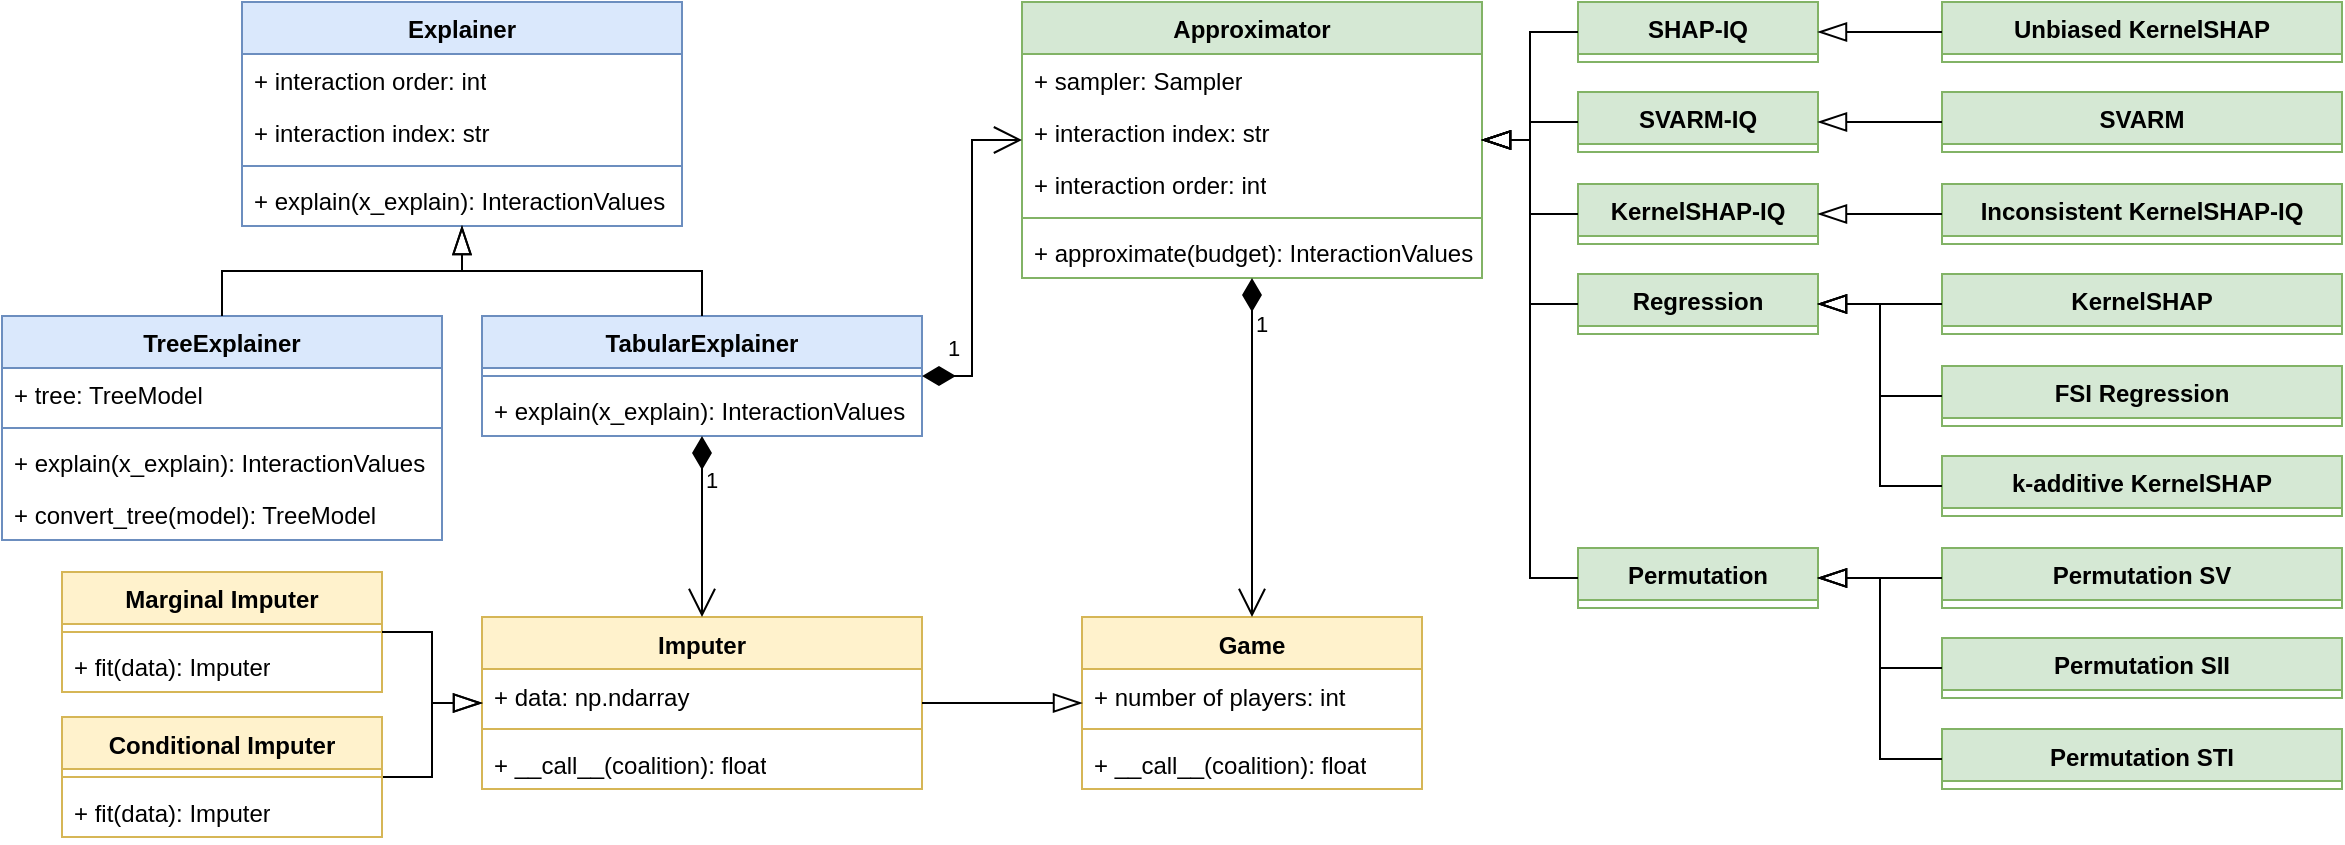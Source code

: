 <mxfile version="21.1.2" type="device">
  <diagram id="C5RBs43oDa-KdzZeNtuy" name="Page-1">
    <mxGraphModel dx="1717" dy="985" grid="1" gridSize="10" guides="1" tooltips="1" connect="1" arrows="1" fold="1" page="1" pageScale="1" pageWidth="827" pageHeight="1169" math="0" shadow="0">
      <root>
        <mxCell id="WIyWlLk6GJQsqaUBKTNV-0" />
        <mxCell id="WIyWlLk6GJQsqaUBKTNV-1" parent="WIyWlLk6GJQsqaUBKTNV-0" />
        <mxCell id="OzAOoLJQNEvyXBhDf94U-0" value="Explainer" style="swimlane;fontStyle=1;align=center;verticalAlign=top;childLayout=stackLayout;horizontal=1;startSize=26;horizontalStack=0;resizeParent=1;resizeParentMax=0;resizeLast=0;collapsible=1;marginBottom=0;whiteSpace=wrap;html=1;fillColor=#dae8fc;strokeColor=#6c8ebf;" parent="WIyWlLk6GJQsqaUBKTNV-1" vertex="1">
          <mxGeometry x="160" y="40" width="220" height="112" as="geometry">
            <mxRectangle x="160" y="40" width="90" height="30" as="alternateBounds" />
          </mxGeometry>
        </mxCell>
        <mxCell id="OzAOoLJQNEvyXBhDf94U-1" value="+ interaction order: int" style="text;strokeColor=none;fillColor=none;align=left;verticalAlign=top;spacingLeft=4;spacingRight=4;overflow=hidden;rotatable=0;points=[[0,0.5],[1,0.5]];portConstraint=eastwest;whiteSpace=wrap;html=1;" parent="OzAOoLJQNEvyXBhDf94U-0" vertex="1">
          <mxGeometry y="26" width="220" height="26" as="geometry" />
        </mxCell>
        <mxCell id="OzAOoLJQNEvyXBhDf94U-11" value="+ interaction index: str" style="text;strokeColor=none;fillColor=none;align=left;verticalAlign=top;spacingLeft=4;spacingRight=4;overflow=hidden;rotatable=0;points=[[0,0.5],[1,0.5]];portConstraint=eastwest;whiteSpace=wrap;html=1;" parent="OzAOoLJQNEvyXBhDf94U-0" vertex="1">
          <mxGeometry y="52" width="220" height="26" as="geometry" />
        </mxCell>
        <mxCell id="OzAOoLJQNEvyXBhDf94U-2" value="" style="line;strokeWidth=1;fillColor=none;align=left;verticalAlign=middle;spacingTop=-1;spacingLeft=3;spacingRight=3;rotatable=0;labelPosition=right;points=[];portConstraint=eastwest;strokeColor=inherit;" parent="OzAOoLJQNEvyXBhDf94U-0" vertex="1">
          <mxGeometry y="78" width="220" height="8" as="geometry" />
        </mxCell>
        <mxCell id="OzAOoLJQNEvyXBhDf94U-49" value="+ explain(x_explain): InteractionValues" style="text;strokeColor=none;fillColor=none;align=left;verticalAlign=top;spacingLeft=4;spacingRight=4;overflow=hidden;rotatable=0;points=[[0,0.5],[1,0.5]];portConstraint=eastwest;whiteSpace=wrap;html=1;" parent="OzAOoLJQNEvyXBhDf94U-0" vertex="1">
          <mxGeometry y="86" width="220" height="26" as="geometry" />
        </mxCell>
        <mxCell id="OzAOoLJQNEvyXBhDf94U-24" value="Imputer" style="swimlane;fontStyle=1;align=center;verticalAlign=top;childLayout=stackLayout;horizontal=1;startSize=26;horizontalStack=0;resizeParent=1;resizeParentMax=0;resizeLast=0;collapsible=1;marginBottom=0;whiteSpace=wrap;html=1;fillColor=#fff2cc;strokeColor=#d6b656;" parent="WIyWlLk6GJQsqaUBKTNV-1" vertex="1">
          <mxGeometry x="280" y="347.5" width="220" height="86" as="geometry">
            <mxRectangle x="280" y="347.5" width="80" height="30" as="alternateBounds" />
          </mxGeometry>
        </mxCell>
        <mxCell id="OzAOoLJQNEvyXBhDf94U-25" value="+ data: np.ndarray" style="text;strokeColor=none;fillColor=none;align=left;verticalAlign=top;spacingLeft=4;spacingRight=4;overflow=hidden;rotatable=0;points=[[0,0.5],[1,0.5]];portConstraint=eastwest;whiteSpace=wrap;html=1;" parent="OzAOoLJQNEvyXBhDf94U-24" vertex="1">
          <mxGeometry y="26" width="220" height="26" as="geometry" />
        </mxCell>
        <mxCell id="OzAOoLJQNEvyXBhDf94U-26" value="" style="line;strokeWidth=1;fillColor=none;align=left;verticalAlign=middle;spacingTop=-1;spacingLeft=3;spacingRight=3;rotatable=0;labelPosition=right;points=[];portConstraint=eastwest;strokeColor=inherit;" parent="OzAOoLJQNEvyXBhDf94U-24" vertex="1">
          <mxGeometry y="52" width="220" height="8" as="geometry" />
        </mxCell>
        <mxCell id="OzAOoLJQNEvyXBhDf94U-177" value="+ __call__(coalition): float" style="text;strokeColor=none;fillColor=none;align=left;verticalAlign=top;spacingLeft=4;spacingRight=4;overflow=hidden;rotatable=0;points=[[0,0.5],[1,0.5]];portConstraint=eastwest;whiteSpace=wrap;html=1;" parent="OzAOoLJQNEvyXBhDf94U-24" vertex="1">
          <mxGeometry y="60" width="220" height="26" as="geometry" />
        </mxCell>
        <mxCell id="OzAOoLJQNEvyXBhDf94U-39" value="Approximator" style="swimlane;fontStyle=1;align=center;verticalAlign=top;childLayout=stackLayout;horizontal=1;startSize=26;horizontalStack=0;resizeParent=1;resizeParentMax=0;resizeLast=0;collapsible=1;marginBottom=0;whiteSpace=wrap;html=1;fillColor=#d5e8d4;strokeColor=#82b366;" parent="WIyWlLk6GJQsqaUBKTNV-1" vertex="1">
          <mxGeometry x="550" y="40" width="230" height="138" as="geometry">
            <mxRectangle x="440" y="40" width="120" height="30" as="alternateBounds" />
          </mxGeometry>
        </mxCell>
        <mxCell id="OzAOoLJQNEvyXBhDf94U-40" value="+ sampler: Sampler" style="text;strokeColor=none;fillColor=none;align=left;verticalAlign=top;spacingLeft=4;spacingRight=4;overflow=hidden;rotatable=0;points=[[0,0.5],[1,0.5]];portConstraint=eastwest;whiteSpace=wrap;html=1;" parent="OzAOoLJQNEvyXBhDf94U-39" vertex="1">
          <mxGeometry y="26" width="230" height="26" as="geometry" />
        </mxCell>
        <mxCell id="OzAOoLJQNEvyXBhDf94U-56" value="+ interaction index: str" style="text;strokeColor=none;fillColor=none;align=left;verticalAlign=top;spacingLeft=4;spacingRight=4;overflow=hidden;rotatable=0;points=[[0,0.5],[1,0.5]];portConstraint=eastwest;whiteSpace=wrap;html=1;" parent="OzAOoLJQNEvyXBhDf94U-39" vertex="1">
          <mxGeometry y="52" width="230" height="26" as="geometry" />
        </mxCell>
        <mxCell id="OzAOoLJQNEvyXBhDf94U-57" value="+ interaction order: int" style="text;strokeColor=none;fillColor=none;align=left;verticalAlign=top;spacingLeft=4;spacingRight=4;overflow=hidden;rotatable=0;points=[[0,0.5],[1,0.5]];portConstraint=eastwest;whiteSpace=wrap;html=1;" parent="OzAOoLJQNEvyXBhDf94U-39" vertex="1">
          <mxGeometry y="78" width="230" height="26" as="geometry" />
        </mxCell>
        <mxCell id="OzAOoLJQNEvyXBhDf94U-41" value="" style="line;strokeWidth=1;fillColor=none;align=left;verticalAlign=middle;spacingTop=-1;spacingLeft=3;spacingRight=3;rotatable=0;labelPosition=right;points=[];portConstraint=eastwest;strokeColor=inherit;" parent="OzAOoLJQNEvyXBhDf94U-39" vertex="1">
          <mxGeometry y="104" width="230" height="8" as="geometry" />
        </mxCell>
        <mxCell id="OzAOoLJQNEvyXBhDf94U-101" value="+ approximate(budget): InteractionValues" style="text;strokeColor=none;fillColor=none;align=left;verticalAlign=top;spacingLeft=4;spacingRight=4;overflow=hidden;rotatable=0;points=[[0,0.5],[1,0.5]];portConstraint=eastwest;whiteSpace=wrap;html=1;" parent="OzAOoLJQNEvyXBhDf94U-39" vertex="1">
          <mxGeometry y="112" width="230" height="26" as="geometry" />
        </mxCell>
        <mxCell id="OzAOoLJQNEvyXBhDf94U-53" value="SHAP-IQ" style="swimlane;fontStyle=1;align=center;verticalAlign=top;childLayout=stackLayout;horizontal=1;startSize=26;horizontalStack=0;resizeParent=1;resizeParentMax=0;resizeLast=0;collapsible=1;marginBottom=0;whiteSpace=wrap;html=1;fillColor=#d5e8d4;strokeColor=#82b366;" parent="WIyWlLk6GJQsqaUBKTNV-1" vertex="1" collapsed="1">
          <mxGeometry x="828" y="40" width="120" height="30" as="geometry">
            <mxRectangle x="763" y="40" width="270" height="60" as="alternateBounds" />
          </mxGeometry>
        </mxCell>
        <mxCell id="OzAOoLJQNEvyXBhDf94U-55" value="" style="line;strokeWidth=1;fillColor=none;align=left;verticalAlign=middle;spacingTop=-1;spacingLeft=3;spacingRight=3;rotatable=0;labelPosition=right;points=[];portConstraint=eastwest;strokeColor=inherit;" parent="OzAOoLJQNEvyXBhDf94U-53" vertex="1">
          <mxGeometry y="26" width="270" height="8" as="geometry" />
        </mxCell>
        <mxCell id="OzAOoLJQNEvyXBhDf94U-72" value="+ approximate(budget, game): InteractionValues" style="text;strokeColor=none;fillColor=none;align=left;verticalAlign=top;spacingLeft=4;spacingRight=4;overflow=hidden;rotatable=0;points=[[0,0.5],[1,0.5]];portConstraint=eastwest;whiteSpace=wrap;html=1;" parent="OzAOoLJQNEvyXBhDf94U-53" vertex="1">
          <mxGeometry y="34" width="270" height="26" as="geometry" />
        </mxCell>
        <mxCell id="OzAOoLJQNEvyXBhDf94U-240" value="Unbiased KernelSHAP" style="swimlane;fontStyle=1;align=center;verticalAlign=top;childLayout=stackLayout;horizontal=1;startSize=26;horizontalStack=0;resizeParent=1;resizeParentMax=0;resizeLast=0;collapsible=1;marginBottom=0;whiteSpace=wrap;html=1;fillColor=#d5e8d4;strokeColor=#82b366;" parent="OzAOoLJQNEvyXBhDf94U-53" vertex="1" collapsed="1">
          <mxGeometry x="180" width="200" height="30" as="geometry">
            <mxRectangle x="860" y="524.5" width="160" height="60" as="alternateBounds" />
          </mxGeometry>
        </mxCell>
        <mxCell id="OzAOoLJQNEvyXBhDf94U-241" value="+ interaction index: &quot;SV&quot;" style="text;strokeColor=none;fillColor=none;align=left;verticalAlign=top;spacingLeft=4;spacingRight=4;overflow=hidden;rotatable=0;points=[[0,0.5],[1,0.5]];portConstraint=eastwest;whiteSpace=wrap;html=1;" parent="OzAOoLJQNEvyXBhDf94U-240" vertex="1">
          <mxGeometry y="26" width="160" height="26" as="geometry" />
        </mxCell>
        <mxCell id="OzAOoLJQNEvyXBhDf94U-242" value="" style="line;strokeWidth=1;fillColor=none;align=left;verticalAlign=middle;spacingTop=-1;spacingLeft=3;spacingRight=3;rotatable=0;labelPosition=right;points=[];portConstraint=eastwest;strokeColor=inherit;" parent="OzAOoLJQNEvyXBhDf94U-240" vertex="1">
          <mxGeometry y="52" width="160" height="8" as="geometry" />
        </mxCell>
        <mxCell id="OzAOoLJQNEvyXBhDf94U-59" value="KernelSHAP" style="swimlane;fontStyle=1;align=center;verticalAlign=top;childLayout=stackLayout;horizontal=1;startSize=26;horizontalStack=0;resizeParent=1;resizeParentMax=0;resizeLast=0;collapsible=1;marginBottom=0;whiteSpace=wrap;html=1;fillColor=#d5e8d4;strokeColor=#82b366;" parent="WIyWlLk6GJQsqaUBKTNV-1" vertex="1" collapsed="1">
          <mxGeometry x="1010" y="176" width="200" height="30" as="geometry">
            <mxRectangle x="1060" y="576" width="200" height="86" as="alternateBounds" />
          </mxGeometry>
        </mxCell>
        <mxCell id="OzAOoLJQNEvyXBhDf94U-80" value="+ interaction index: &quot;SV&quot;" style="text;strokeColor=none;fillColor=none;align=left;verticalAlign=top;spacingLeft=4;spacingRight=4;overflow=hidden;rotatable=0;points=[[0,0.5],[1,0.5]];portConstraint=eastwest;whiteSpace=wrap;html=1;" parent="OzAOoLJQNEvyXBhDf94U-59" vertex="1">
          <mxGeometry y="26" width="200" height="26" as="geometry" />
        </mxCell>
        <mxCell id="OzAOoLJQNEvyXBhDf94U-107" value="+ regression weights: np.ndarray" style="text;strokeColor=none;fillColor=none;align=left;verticalAlign=top;spacingLeft=4;spacingRight=4;overflow=hidden;rotatable=0;points=[[0,0.5],[1,0.5]];portConstraint=eastwest;whiteSpace=wrap;html=1;" parent="OzAOoLJQNEvyXBhDf94U-59" vertex="1">
          <mxGeometry y="52" width="200" height="26" as="geometry" />
        </mxCell>
        <mxCell id="OzAOoLJQNEvyXBhDf94U-61" value="" style="line;strokeWidth=1;fillColor=none;align=left;verticalAlign=middle;spacingTop=-1;spacingLeft=3;spacingRight=3;rotatable=0;labelPosition=right;points=[];portConstraint=eastwest;strokeColor=inherit;" parent="OzAOoLJQNEvyXBhDf94U-59" vertex="1">
          <mxGeometry y="78" width="200" height="8" as="geometry" />
        </mxCell>
        <mxCell id="OzAOoLJQNEvyXBhDf94U-64" value="Regression" style="swimlane;fontStyle=1;align=center;verticalAlign=top;childLayout=stackLayout;horizontal=1;startSize=26;horizontalStack=0;resizeParent=1;resizeParentMax=0;resizeLast=0;collapsible=1;marginBottom=0;whiteSpace=wrap;html=1;fillColor=#d5e8d4;strokeColor=#82b366;" parent="WIyWlLk6GJQsqaUBKTNV-1" vertex="1" collapsed="1">
          <mxGeometry x="828" y="176" width="120" height="30" as="geometry">
            <mxRectangle x="1051" y="340" width="270" height="60" as="alternateBounds" />
          </mxGeometry>
        </mxCell>
        <mxCell id="OzAOoLJQNEvyXBhDf94U-66" value="" style="line;strokeWidth=1;fillColor=none;align=left;verticalAlign=middle;spacingTop=-1;spacingLeft=3;spacingRight=3;rotatable=0;labelPosition=right;points=[];portConstraint=eastwest;strokeColor=inherit;" parent="OzAOoLJQNEvyXBhDf94U-64" vertex="1">
          <mxGeometry y="26" width="270" height="8" as="geometry" />
        </mxCell>
        <mxCell id="OzAOoLJQNEvyXBhDf94U-104" value="+ approximate(budget, game): InteractionValues" style="text;strokeColor=none;fillColor=none;align=left;verticalAlign=top;spacingLeft=4;spacingRight=4;overflow=hidden;rotatable=0;points=[[0,0.5],[1,0.5]];portConstraint=eastwest;whiteSpace=wrap;html=1;" parent="OzAOoLJQNEvyXBhDf94U-64" vertex="1">
          <mxGeometry y="34" width="270" height="26" as="geometry" />
        </mxCell>
        <mxCell id="OzAOoLJQNEvyXBhDf94U-68" value="Unbiased KernelSHAP" style="swimlane;fontStyle=1;align=center;verticalAlign=top;childLayout=stackLayout;horizontal=1;startSize=26;horizontalStack=0;resizeParent=1;resizeParentMax=0;resizeLast=0;collapsible=1;marginBottom=0;whiteSpace=wrap;html=1;fillColor=#d5e8d4;strokeColor=#82b366;" parent="WIyWlLk6GJQsqaUBKTNV-1" vertex="1" collapsed="1">
          <mxGeometry x="1010" y="40" width="200" height="30" as="geometry">
            <mxRectangle x="860" y="524.5" width="160" height="60" as="alternateBounds" />
          </mxGeometry>
        </mxCell>
        <mxCell id="OzAOoLJQNEvyXBhDf94U-108" value="+ interaction index: &quot;SV&quot;" style="text;strokeColor=none;fillColor=none;align=left;verticalAlign=top;spacingLeft=4;spacingRight=4;overflow=hidden;rotatable=0;points=[[0,0.5],[1,0.5]];portConstraint=eastwest;whiteSpace=wrap;html=1;" parent="OzAOoLJQNEvyXBhDf94U-68" vertex="1">
          <mxGeometry y="26" width="160" height="26" as="geometry" />
        </mxCell>
        <mxCell id="OzAOoLJQNEvyXBhDf94U-70" value="" style="line;strokeWidth=1;fillColor=none;align=left;verticalAlign=middle;spacingTop=-1;spacingLeft=3;spacingRight=3;rotatable=0;labelPosition=right;points=[];portConstraint=eastwest;strokeColor=inherit;" parent="OzAOoLJQNEvyXBhDf94U-68" vertex="1">
          <mxGeometry y="52" width="160" height="8" as="geometry" />
        </mxCell>
        <mxCell id="OzAOoLJQNEvyXBhDf94U-75" value="FSI Regression" style="swimlane;fontStyle=1;align=center;verticalAlign=top;childLayout=stackLayout;horizontal=1;startSize=26;horizontalStack=0;resizeParent=1;resizeParentMax=0;resizeLast=0;collapsible=1;marginBottom=0;whiteSpace=wrap;html=1;fillColor=#d5e8d4;strokeColor=#82b366;" parent="WIyWlLk6GJQsqaUBKTNV-1" vertex="1" collapsed="1">
          <mxGeometry x="1010" y="222" width="200" height="30" as="geometry">
            <mxRectangle x="1000" y="390" width="190" height="86" as="alternateBounds" />
          </mxGeometry>
        </mxCell>
        <mxCell id="OzAOoLJQNEvyXBhDf94U-79" value="+ interaction index: &quot;FSI&quot;" style="text;strokeColor=none;fillColor=none;align=left;verticalAlign=top;spacingLeft=4;spacingRight=4;overflow=hidden;rotatable=0;points=[[0,0.5],[1,0.5]];portConstraint=eastwest;whiteSpace=wrap;html=1;" parent="OzAOoLJQNEvyXBhDf94U-75" vertex="1">
          <mxGeometry y="26" width="190" height="26" as="geometry" />
        </mxCell>
        <mxCell id="OzAOoLJQNEvyXBhDf94U-106" value="+ regression weights: np.ndarray" style="text;strokeColor=none;fillColor=none;align=left;verticalAlign=top;spacingLeft=4;spacingRight=4;overflow=hidden;rotatable=0;points=[[0,0.5],[1,0.5]];portConstraint=eastwest;whiteSpace=wrap;html=1;" parent="OzAOoLJQNEvyXBhDf94U-75" vertex="1">
          <mxGeometry y="52" width="190" height="26" as="geometry" />
        </mxCell>
        <mxCell id="OzAOoLJQNEvyXBhDf94U-77" value="" style="line;strokeWidth=1;fillColor=none;align=left;verticalAlign=middle;spacingTop=-1;spacingLeft=3;spacingRight=3;rotatable=0;labelPosition=right;points=[];portConstraint=eastwest;strokeColor=inherit;" parent="OzAOoLJQNEvyXBhDf94U-75" vertex="1">
          <mxGeometry y="78" width="190" height="8" as="geometry" />
        </mxCell>
        <mxCell id="OzAOoLJQNEvyXBhDf94U-81" value="SVARM-IQ" style="swimlane;fontStyle=1;align=center;verticalAlign=top;childLayout=stackLayout;horizontal=1;startSize=26;horizontalStack=0;resizeParent=1;resizeParentMax=0;resizeLast=0;collapsible=1;marginBottom=0;whiteSpace=wrap;html=1;fillColor=#d5e8d4;strokeColor=#82b366;" parent="WIyWlLk6GJQsqaUBKTNV-1" vertex="1" collapsed="1">
          <mxGeometry x="828" y="85" width="120" height="30" as="geometry">
            <mxRectangle x="763" y="85" width="270" height="60" as="alternateBounds" />
          </mxGeometry>
        </mxCell>
        <mxCell id="OzAOoLJQNEvyXBhDf94U-83" value="" style="line;strokeWidth=1;fillColor=none;align=left;verticalAlign=middle;spacingTop=-1;spacingLeft=3;spacingRight=3;rotatable=0;labelPosition=right;points=[];portConstraint=eastwest;strokeColor=inherit;" parent="OzAOoLJQNEvyXBhDf94U-81" vertex="1">
          <mxGeometry y="26" width="270" height="8" as="geometry" />
        </mxCell>
        <mxCell id="OzAOoLJQNEvyXBhDf94U-98" value="+ approximate(budget, game): InteractionValues" style="text;strokeColor=none;fillColor=none;align=left;verticalAlign=top;spacingLeft=4;spacingRight=4;overflow=hidden;rotatable=0;points=[[0,0.5],[1,0.5]];portConstraint=eastwest;whiteSpace=wrap;html=1;" parent="OzAOoLJQNEvyXBhDf94U-81" vertex="1">
          <mxGeometry y="34" width="270" height="26" as="geometry" />
        </mxCell>
        <mxCell id="OzAOoLJQNEvyXBhDf94U-87" value="SVARM" style="swimlane;fontStyle=1;align=center;verticalAlign=top;childLayout=stackLayout;horizontal=1;startSize=26;horizontalStack=0;resizeParent=1;resizeParentMax=0;resizeLast=0;collapsible=1;marginBottom=0;whiteSpace=wrap;html=1;fillColor=#d5e8d4;strokeColor=#82b366;" parent="WIyWlLk6GJQsqaUBKTNV-1" vertex="1" collapsed="1">
          <mxGeometry x="1010" y="85" width="200" height="30" as="geometry">
            <mxRectangle x="1610" y="576" width="150" height="60" as="alternateBounds" />
          </mxGeometry>
        </mxCell>
        <mxCell id="OzAOoLJQNEvyXBhDf94U-89" value="+ interaction index: &quot;SV&quot;" style="text;strokeColor=none;fillColor=none;align=left;verticalAlign=top;spacingLeft=4;spacingRight=4;overflow=hidden;rotatable=0;points=[[0,0.5],[1,0.5]];portConstraint=eastwest;whiteSpace=wrap;html=1;" parent="OzAOoLJQNEvyXBhDf94U-87" vertex="1">
          <mxGeometry y="26" width="150" height="26" as="geometry" />
        </mxCell>
        <mxCell id="OzAOoLJQNEvyXBhDf94U-90" value="" style="line;strokeWidth=1;fillColor=none;align=left;verticalAlign=middle;spacingTop=-1;spacingLeft=3;spacingRight=3;rotatable=0;labelPosition=right;points=[];portConstraint=eastwest;strokeColor=inherit;" parent="OzAOoLJQNEvyXBhDf94U-87" vertex="1">
          <mxGeometry y="52" width="150" height="8" as="geometry" />
        </mxCell>
        <mxCell id="OzAOoLJQNEvyXBhDf94U-93" value="k-additive KernelSHAP" style="swimlane;fontStyle=1;align=center;verticalAlign=top;childLayout=stackLayout;horizontal=1;startSize=26;horizontalStack=0;resizeParent=1;resizeParentMax=0;resizeLast=0;collapsible=1;marginBottom=0;whiteSpace=wrap;html=1;fillColor=#d5e8d4;strokeColor=#82b366;" parent="WIyWlLk6GJQsqaUBKTNV-1" vertex="1" collapsed="1">
          <mxGeometry x="1010" y="267" width="200" height="30" as="geometry">
            <mxRectangle x="1180" y="560" width="200" height="86" as="alternateBounds" />
          </mxGeometry>
        </mxCell>
        <mxCell id="OzAOoLJQNEvyXBhDf94U-95" value="+ interaction index: &quot;SV&quot;" style="text;strokeColor=none;fillColor=none;align=left;verticalAlign=top;spacingLeft=4;spacingRight=4;overflow=hidden;rotatable=0;points=[[0,0.5],[1,0.5]];portConstraint=eastwest;whiteSpace=wrap;html=1;" parent="OzAOoLJQNEvyXBhDf94U-93" vertex="1">
          <mxGeometry y="26" width="200" height="26" as="geometry" />
        </mxCell>
        <mxCell id="OzAOoLJQNEvyXBhDf94U-105" value="+ regression weights: np.ndarray" style="text;strokeColor=none;fillColor=none;align=left;verticalAlign=top;spacingLeft=4;spacingRight=4;overflow=hidden;rotatable=0;points=[[0,0.5],[1,0.5]];portConstraint=eastwest;whiteSpace=wrap;html=1;" parent="OzAOoLJQNEvyXBhDf94U-93" vertex="1">
          <mxGeometry y="52" width="200" height="26" as="geometry" />
        </mxCell>
        <mxCell id="OzAOoLJQNEvyXBhDf94U-96" value="" style="line;strokeWidth=1;fillColor=none;align=left;verticalAlign=middle;spacingTop=-1;spacingLeft=3;spacingRight=3;rotatable=0;labelPosition=right;points=[];portConstraint=eastwest;strokeColor=inherit;" parent="OzAOoLJQNEvyXBhDf94U-93" vertex="1">
          <mxGeometry y="78" width="200" height="8" as="geometry" />
        </mxCell>
        <mxCell id="OzAOoLJQNEvyXBhDf94U-109" value="KernelSHAP-IQ" style="swimlane;fontStyle=1;align=center;verticalAlign=top;childLayout=stackLayout;horizontal=1;startSize=26;horizontalStack=0;resizeParent=1;resizeParentMax=0;resizeLast=0;collapsible=1;marginBottom=0;whiteSpace=wrap;html=1;fillColor=#d5e8d4;strokeColor=#82b366;" parent="WIyWlLk6GJQsqaUBKTNV-1" vertex="1" collapsed="1">
          <mxGeometry x="828" y="131" width="120" height="30" as="geometry">
            <mxRectangle x="1640" y="340" width="270" height="60" as="alternateBounds" />
          </mxGeometry>
        </mxCell>
        <mxCell id="OzAOoLJQNEvyXBhDf94U-110" value="" style="line;strokeWidth=1;fillColor=none;align=left;verticalAlign=middle;spacingTop=-1;spacingLeft=3;spacingRight=3;rotatable=0;labelPosition=right;points=[];portConstraint=eastwest;strokeColor=inherit;" parent="OzAOoLJQNEvyXBhDf94U-109" vertex="1">
          <mxGeometry y="26" width="270" height="8" as="geometry" />
        </mxCell>
        <mxCell id="OzAOoLJQNEvyXBhDf94U-117" value="+ approximate(budget, game): InteractionValues" style="text;strokeColor=none;fillColor=none;align=left;verticalAlign=top;spacingLeft=4;spacingRight=4;overflow=hidden;rotatable=0;points=[[0,0.5],[1,0.5]];portConstraint=eastwest;whiteSpace=wrap;html=1;" parent="OzAOoLJQNEvyXBhDf94U-109" vertex="1">
          <mxGeometry y="34" width="270" height="26" as="geometry" />
        </mxCell>
        <mxCell id="OzAOoLJQNEvyXBhDf94U-112" value="Inconsistent KernelSHAP-IQ" style="swimlane;fontStyle=1;align=center;verticalAlign=top;childLayout=stackLayout;horizontal=1;startSize=26;horizontalStack=0;resizeParent=1;resizeParentMax=0;resizeLast=0;collapsible=1;marginBottom=0;whiteSpace=wrap;html=1;fillColor=#d5e8d4;strokeColor=#82b366;" parent="WIyWlLk6GJQsqaUBKTNV-1" vertex="1" collapsed="1">
          <mxGeometry x="1010" y="131" width="200" height="30" as="geometry">
            <mxRectangle x="1850" y="560" width="200" height="60" as="alternateBounds" />
          </mxGeometry>
        </mxCell>
        <mxCell id="OzAOoLJQNEvyXBhDf94U-115" value="+ weights: np.ndarray" style="text;strokeColor=none;fillColor=none;align=left;verticalAlign=top;spacingLeft=4;spacingRight=4;overflow=hidden;rotatable=0;points=[[0,0.5],[1,0.5]];portConstraint=eastwest;whiteSpace=wrap;html=1;" parent="OzAOoLJQNEvyXBhDf94U-112" vertex="1">
          <mxGeometry y="26" width="200" height="26" as="geometry" />
        </mxCell>
        <mxCell id="OzAOoLJQNEvyXBhDf94U-113" value="" style="line;strokeWidth=1;fillColor=none;align=left;verticalAlign=middle;spacingTop=-1;spacingLeft=3;spacingRight=3;rotatable=0;labelPosition=right;points=[];portConstraint=eastwest;strokeColor=inherit;" parent="OzAOoLJQNEvyXBhDf94U-112" vertex="1">
          <mxGeometry y="52" width="200" height="8" as="geometry" />
        </mxCell>
        <mxCell id="OzAOoLJQNEvyXBhDf94U-119" value="Permutation" style="swimlane;fontStyle=1;align=center;verticalAlign=top;childLayout=stackLayout;horizontal=1;startSize=26;horizontalStack=0;resizeParent=1;resizeParentMax=0;resizeLast=0;collapsible=1;marginBottom=0;whiteSpace=wrap;html=1;fillColor=#d5e8d4;strokeColor=#82b366;" parent="WIyWlLk6GJQsqaUBKTNV-1" vertex="1" collapsed="1">
          <mxGeometry x="828" y="313" width="120" height="30" as="geometry">
            <mxRectangle x="1660" y="600" width="170" height="34" as="alternateBounds" />
          </mxGeometry>
        </mxCell>
        <mxCell id="OzAOoLJQNEvyXBhDf94U-120" value="" style="line;strokeWidth=1;fillColor=none;align=left;verticalAlign=middle;spacingTop=-1;spacingLeft=3;spacingRight=3;rotatable=0;labelPosition=right;points=[];portConstraint=eastwest;strokeColor=inherit;" parent="OzAOoLJQNEvyXBhDf94U-119" vertex="1">
          <mxGeometry y="26" width="170" height="8" as="geometry" />
        </mxCell>
        <mxCell id="OzAOoLJQNEvyXBhDf94U-139" value="Regression" style="swimlane;fontStyle=1;align=center;verticalAlign=top;childLayout=stackLayout;horizontal=1;startSize=26;horizontalStack=0;resizeParent=1;resizeParentMax=0;resizeLast=0;collapsible=1;marginBottom=0;whiteSpace=wrap;html=1;" parent="OzAOoLJQNEvyXBhDf94U-119" vertex="1" collapsed="1">
          <mxGeometry x="-27" y="-146" width="113" height="30" as="geometry">
            <mxRectangle x="1051" y="340" width="270" height="60" as="alternateBounds" />
          </mxGeometry>
        </mxCell>
        <mxCell id="OzAOoLJQNEvyXBhDf94U-140" value="" style="line;strokeWidth=1;fillColor=none;align=left;verticalAlign=middle;spacingTop=-1;spacingLeft=3;spacingRight=3;rotatable=0;labelPosition=right;points=[];portConstraint=eastwest;strokeColor=inherit;" parent="OzAOoLJQNEvyXBhDf94U-139" vertex="1">
          <mxGeometry y="26" width="270" height="8" as="geometry" />
        </mxCell>
        <mxCell id="OzAOoLJQNEvyXBhDf94U-141" value="+ approximate(budget, game): InteractionValues" style="text;strokeColor=none;fillColor=none;align=left;verticalAlign=top;spacingLeft=4;spacingRight=4;overflow=hidden;rotatable=0;points=[[0,0.5],[1,0.5]];portConstraint=eastwest;whiteSpace=wrap;html=1;" parent="OzAOoLJQNEvyXBhDf94U-139" vertex="1">
          <mxGeometry y="34" width="270" height="26" as="geometry" />
        </mxCell>
        <mxCell id="OzAOoLJQNEvyXBhDf94U-142" value="SHAP-IQ" style="swimlane;fontStyle=1;align=center;verticalAlign=top;childLayout=stackLayout;horizontal=1;startSize=26;horizontalStack=0;resizeParent=1;resizeParentMax=0;resizeLast=0;collapsible=1;marginBottom=0;whiteSpace=wrap;html=1;" parent="OzAOoLJQNEvyXBhDf94U-119" vertex="1" collapsed="1">
          <mxGeometry x="-27" y="-341" width="113" height="30" as="geometry">
            <mxRectangle x="770" y="340" width="270" height="60" as="alternateBounds" />
          </mxGeometry>
        </mxCell>
        <mxCell id="OzAOoLJQNEvyXBhDf94U-143" value="" style="line;strokeWidth=1;fillColor=none;align=left;verticalAlign=middle;spacingTop=-1;spacingLeft=3;spacingRight=3;rotatable=0;labelPosition=right;points=[];portConstraint=eastwest;strokeColor=inherit;" parent="OzAOoLJQNEvyXBhDf94U-142" vertex="1">
          <mxGeometry y="26" width="270" height="8" as="geometry" />
        </mxCell>
        <mxCell id="OzAOoLJQNEvyXBhDf94U-144" value="+ approximate(budget, game): InteractionValues" style="text;strokeColor=none;fillColor=none;align=left;verticalAlign=top;spacingLeft=4;spacingRight=4;overflow=hidden;rotatable=0;points=[[0,0.5],[1,0.5]];portConstraint=eastwest;whiteSpace=wrap;html=1;" parent="OzAOoLJQNEvyXBhDf94U-142" vertex="1">
          <mxGeometry y="34" width="270" height="26" as="geometry" />
        </mxCell>
        <mxCell id="OzAOoLJQNEvyXBhDf94U-145" value="SVARM-IQ" style="swimlane;fontStyle=1;align=center;verticalAlign=top;childLayout=stackLayout;horizontal=1;startSize=26;horizontalStack=0;resizeParent=1;resizeParentMax=0;resizeLast=0;collapsible=1;marginBottom=0;whiteSpace=wrap;html=1;" parent="OzAOoLJQNEvyXBhDf94U-119" vertex="1" collapsed="1">
          <mxGeometry x="-27" y="-281" width="113" height="30" as="geometry">
            <mxRectangle x="1350" y="340" width="270" height="60" as="alternateBounds" />
          </mxGeometry>
        </mxCell>
        <mxCell id="OzAOoLJQNEvyXBhDf94U-146" value="" style="line;strokeWidth=1;fillColor=none;align=left;verticalAlign=middle;spacingTop=-1;spacingLeft=3;spacingRight=3;rotatable=0;labelPosition=right;points=[];portConstraint=eastwest;strokeColor=inherit;" parent="OzAOoLJQNEvyXBhDf94U-145" vertex="1">
          <mxGeometry y="26" width="270" height="8" as="geometry" />
        </mxCell>
        <mxCell id="OzAOoLJQNEvyXBhDf94U-147" value="+ approximate(budget, game): InteractionValues" style="text;strokeColor=none;fillColor=none;align=left;verticalAlign=top;spacingLeft=4;spacingRight=4;overflow=hidden;rotatable=0;points=[[0,0.5],[1,0.5]];portConstraint=eastwest;whiteSpace=wrap;html=1;" parent="OzAOoLJQNEvyXBhDf94U-145" vertex="1">
          <mxGeometry y="34" width="270" height="26" as="geometry" />
        </mxCell>
        <mxCell id="OzAOoLJQNEvyXBhDf94U-148" value="KernelSHAP-IQ" style="swimlane;fontStyle=1;align=center;verticalAlign=top;childLayout=stackLayout;horizontal=1;startSize=26;horizontalStack=0;resizeParent=1;resizeParentMax=0;resizeLast=0;collapsible=1;marginBottom=0;whiteSpace=wrap;html=1;" parent="OzAOoLJQNEvyXBhDf94U-119" vertex="1" collapsed="1">
          <mxGeometry x="-27" y="-231" width="113" height="30" as="geometry">
            <mxRectangle x="1640" y="340" width="270" height="60" as="alternateBounds" />
          </mxGeometry>
        </mxCell>
        <mxCell id="OzAOoLJQNEvyXBhDf94U-149" value="" style="line;strokeWidth=1;fillColor=none;align=left;verticalAlign=middle;spacingTop=-1;spacingLeft=3;spacingRight=3;rotatable=0;labelPosition=right;points=[];portConstraint=eastwest;strokeColor=inherit;" parent="OzAOoLJQNEvyXBhDf94U-148" vertex="1">
          <mxGeometry y="26" width="270" height="8" as="geometry" />
        </mxCell>
        <mxCell id="OzAOoLJQNEvyXBhDf94U-150" value="+ approximate(budget, game): InteractionValues" style="text;strokeColor=none;fillColor=none;align=left;verticalAlign=top;spacingLeft=4;spacingRight=4;overflow=hidden;rotatable=0;points=[[0,0.5],[1,0.5]];portConstraint=eastwest;whiteSpace=wrap;html=1;" parent="OzAOoLJQNEvyXBhDf94U-148" vertex="1">
          <mxGeometry y="34" width="270" height="26" as="geometry" />
        </mxCell>
        <mxCell id="OzAOoLJQNEvyXBhDf94U-122" value="Permutation SII" style="swimlane;fontStyle=1;align=center;verticalAlign=top;childLayout=stackLayout;horizontal=1;startSize=26;horizontalStack=0;resizeParent=1;resizeParentMax=0;resizeLast=0;collapsible=1;marginBottom=0;whiteSpace=wrap;html=1;fillColor=#d5e8d4;strokeColor=#82b366;" parent="WIyWlLk6GJQsqaUBKTNV-1" vertex="1" collapsed="1">
          <mxGeometry x="1010" y="358" width="200" height="30" as="geometry">
            <mxRectangle x="1450" y="646" width="270" height="86" as="alternateBounds" />
          </mxGeometry>
        </mxCell>
        <mxCell id="OzAOoLJQNEvyXBhDf94U-131" value="+ interaction index: &quot;STI&quot;" style="text;strokeColor=none;fillColor=none;align=left;verticalAlign=top;spacingLeft=4;spacingRight=4;overflow=hidden;rotatable=0;points=[[0,0.5],[1,0.5]];portConstraint=eastwest;whiteSpace=wrap;html=1;" parent="OzAOoLJQNEvyXBhDf94U-122" vertex="1">
          <mxGeometry y="26" width="270" height="26" as="geometry" />
        </mxCell>
        <mxCell id="OzAOoLJQNEvyXBhDf94U-124" value="" style="line;strokeWidth=1;fillColor=none;align=left;verticalAlign=middle;spacingTop=-1;spacingLeft=3;spacingRight=3;rotatable=0;labelPosition=right;points=[];portConstraint=eastwest;strokeColor=inherit;" parent="OzAOoLJQNEvyXBhDf94U-122" vertex="1">
          <mxGeometry y="52" width="270" height="8" as="geometry" />
        </mxCell>
        <mxCell id="OzAOoLJQNEvyXBhDf94U-132" value="+ approximate(budget, game): InteractionValues" style="text;strokeColor=none;fillColor=none;align=left;verticalAlign=top;spacingLeft=4;spacingRight=4;overflow=hidden;rotatable=0;points=[[0,0.5],[1,0.5]];portConstraint=eastwest;whiteSpace=wrap;html=1;" parent="OzAOoLJQNEvyXBhDf94U-122" vertex="1">
          <mxGeometry y="60" width="270" height="26" as="geometry" />
        </mxCell>
        <mxCell id="OzAOoLJQNEvyXBhDf94U-126" value="Permutation STI" style="swimlane;fontStyle=1;align=center;verticalAlign=top;childLayout=stackLayout;horizontal=1;startSize=26;horizontalStack=0;resizeParent=1;resizeParentMax=0;resizeLast=0;collapsible=1;marginBottom=0;whiteSpace=wrap;html=1;fillColor=#d5e8d4;strokeColor=#82b366;" parent="WIyWlLk6GJQsqaUBKTNV-1" vertex="1" collapsed="1">
          <mxGeometry x="1010" y="403.5" width="200" height="30" as="geometry">
            <mxRectangle x="1460" y="770" width="290" height="86" as="alternateBounds" />
          </mxGeometry>
        </mxCell>
        <mxCell id="OzAOoLJQNEvyXBhDf94U-130" value="+ interaction index: &quot;STI&quot;" style="text;strokeColor=none;fillColor=none;align=left;verticalAlign=top;spacingLeft=4;spacingRight=4;overflow=hidden;rotatable=0;points=[[0,0.5],[1,0.5]];portConstraint=eastwest;whiteSpace=wrap;html=1;" parent="OzAOoLJQNEvyXBhDf94U-126" vertex="1">
          <mxGeometry y="26" width="290" height="26" as="geometry" />
        </mxCell>
        <mxCell id="OzAOoLJQNEvyXBhDf94U-128" value="" style="line;strokeWidth=1;fillColor=none;align=left;verticalAlign=middle;spacingTop=-1;spacingLeft=3;spacingRight=3;rotatable=0;labelPosition=right;points=[];portConstraint=eastwest;strokeColor=inherit;" parent="OzAOoLJQNEvyXBhDf94U-126" vertex="1">
          <mxGeometry y="52" width="290" height="8" as="geometry" />
        </mxCell>
        <mxCell id="OzAOoLJQNEvyXBhDf94U-129" value="+ approximate(budget, game): InteractionValues" style="text;strokeColor=none;fillColor=none;align=left;verticalAlign=top;spacingLeft=4;spacingRight=4;overflow=hidden;rotatable=0;points=[[0,0.5],[1,0.5]];portConstraint=eastwest;whiteSpace=wrap;html=1;" parent="OzAOoLJQNEvyXBhDf94U-126" vertex="1">
          <mxGeometry y="60" width="290" height="26" as="geometry" />
        </mxCell>
        <mxCell id="OzAOoLJQNEvyXBhDf94U-133" value="Permutation SV" style="swimlane;fontStyle=1;align=center;verticalAlign=top;childLayout=stackLayout;horizontal=1;startSize=26;horizontalStack=0;resizeParent=1;resizeParentMax=0;resizeLast=0;collapsible=1;marginBottom=0;whiteSpace=wrap;html=1;fillColor=#d5e8d4;strokeColor=#82b366;" parent="WIyWlLk6GJQsqaUBKTNV-1" vertex="1" collapsed="1">
          <mxGeometry x="1010" y="313" width="200" height="30" as="geometry">
            <mxRectangle x="1720" y="760" width="290" height="86" as="alternateBounds" />
          </mxGeometry>
        </mxCell>
        <mxCell id="OzAOoLJQNEvyXBhDf94U-134" value="+ interaction index: &quot;SV&quot;" style="text;strokeColor=none;fillColor=none;align=left;verticalAlign=top;spacingLeft=4;spacingRight=4;overflow=hidden;rotatable=0;points=[[0,0.5],[1,0.5]];portConstraint=eastwest;whiteSpace=wrap;html=1;" parent="OzAOoLJQNEvyXBhDf94U-133" vertex="1">
          <mxGeometry y="26" width="290" height="26" as="geometry" />
        </mxCell>
        <mxCell id="OzAOoLJQNEvyXBhDf94U-135" value="" style="line;strokeWidth=1;fillColor=none;align=left;verticalAlign=middle;spacingTop=-1;spacingLeft=3;spacingRight=3;rotatable=0;labelPosition=right;points=[];portConstraint=eastwest;strokeColor=inherit;" parent="OzAOoLJQNEvyXBhDf94U-133" vertex="1">
          <mxGeometry y="52" width="290" height="8" as="geometry" />
        </mxCell>
        <mxCell id="OzAOoLJQNEvyXBhDf94U-136" value="+ approximate(budget, game): InteractionValues" style="text;strokeColor=none;fillColor=none;align=left;verticalAlign=top;spacingLeft=4;spacingRight=4;overflow=hidden;rotatable=0;points=[[0,0.5],[1,0.5]];portConstraint=eastwest;whiteSpace=wrap;html=1;" parent="OzAOoLJQNEvyXBhDf94U-133" vertex="1">
          <mxGeometry y="60" width="290" height="26" as="geometry" />
        </mxCell>
        <mxCell id="OzAOoLJQNEvyXBhDf94U-171" value="Game" style="swimlane;fontStyle=1;align=center;verticalAlign=top;childLayout=stackLayout;horizontal=1;startSize=26;horizontalStack=0;resizeParent=1;resizeParentMax=0;resizeLast=0;collapsible=1;marginBottom=0;whiteSpace=wrap;html=1;fillColor=#fff2cc;strokeColor=#d6b656;" parent="WIyWlLk6GJQsqaUBKTNV-1" vertex="1">
          <mxGeometry x="580" y="347.5" width="170" height="86" as="geometry">
            <mxRectangle x="580" y="347.5" width="120" height="30" as="alternateBounds" />
          </mxGeometry>
        </mxCell>
        <mxCell id="OzAOoLJQNEvyXBhDf94U-172" value="+ number of players: int" style="text;strokeColor=none;fillColor=none;align=left;verticalAlign=top;spacingLeft=4;spacingRight=4;overflow=hidden;rotatable=0;points=[[0,0.5],[1,0.5]];portConstraint=eastwest;whiteSpace=wrap;html=1;" parent="OzAOoLJQNEvyXBhDf94U-171" vertex="1">
          <mxGeometry y="26" width="170" height="26" as="geometry" />
        </mxCell>
        <mxCell id="OzAOoLJQNEvyXBhDf94U-175" value="" style="line;strokeWidth=1;fillColor=none;align=left;verticalAlign=middle;spacingTop=-1;spacingLeft=3;spacingRight=3;rotatable=0;labelPosition=right;points=[];portConstraint=eastwest;strokeColor=inherit;" parent="OzAOoLJQNEvyXBhDf94U-171" vertex="1">
          <mxGeometry y="52" width="170" height="8" as="geometry" />
        </mxCell>
        <mxCell id="OzAOoLJQNEvyXBhDf94U-176" value="+ __call__(coalition): float" style="text;strokeColor=none;fillColor=none;align=left;verticalAlign=top;spacingLeft=4;spacingRight=4;overflow=hidden;rotatable=0;points=[[0,0.5],[1,0.5]];portConstraint=eastwest;whiteSpace=wrap;html=1;" parent="OzAOoLJQNEvyXBhDf94U-171" vertex="1">
          <mxGeometry y="60" width="170" height="26" as="geometry" />
        </mxCell>
        <mxCell id="OzAOoLJQNEvyXBhDf94U-7" value="TreeExplainer" style="swimlane;fontStyle=1;align=center;verticalAlign=top;childLayout=stackLayout;horizontal=1;startSize=26;horizontalStack=0;resizeParent=1;resizeParentMax=0;resizeLast=0;collapsible=1;marginBottom=0;whiteSpace=wrap;html=1;fillColor=#dae8fc;strokeColor=#6c8ebf;" parent="WIyWlLk6GJQsqaUBKTNV-1" vertex="1">
          <mxGeometry x="40" y="197" width="220" height="112" as="geometry">
            <mxRectangle x="40" y="185" width="120" height="30" as="alternateBounds" />
          </mxGeometry>
        </mxCell>
        <mxCell id="OzAOoLJQNEvyXBhDf94U-8" value="+ tree: TreeModel" style="text;strokeColor=none;fillColor=none;align=left;verticalAlign=top;spacingLeft=4;spacingRight=4;overflow=hidden;rotatable=0;points=[[0,0.5],[1,0.5]];portConstraint=eastwest;whiteSpace=wrap;html=1;" parent="OzAOoLJQNEvyXBhDf94U-7" vertex="1">
          <mxGeometry y="26" width="220" height="26" as="geometry" />
        </mxCell>
        <mxCell id="OzAOoLJQNEvyXBhDf94U-9" value="" style="line;strokeWidth=1;fillColor=none;align=left;verticalAlign=middle;spacingTop=-1;spacingLeft=3;spacingRight=3;rotatable=0;labelPosition=right;points=[];portConstraint=eastwest;strokeColor=inherit;" parent="OzAOoLJQNEvyXBhDf94U-7" vertex="1">
          <mxGeometry y="52" width="220" height="8" as="geometry" />
        </mxCell>
        <mxCell id="OzAOoLJQNEvyXBhDf94U-10" value="+ explain(x_explain): InteractionValues" style="text;strokeColor=none;fillColor=none;align=left;verticalAlign=top;spacingLeft=4;spacingRight=4;overflow=hidden;rotatable=0;points=[[0,0.5],[1,0.5]];portConstraint=eastwest;whiteSpace=wrap;html=1;" parent="OzAOoLJQNEvyXBhDf94U-7" vertex="1">
          <mxGeometry y="60" width="220" height="26" as="geometry" />
        </mxCell>
        <mxCell id="OzAOoLJQNEvyXBhDf94U-166" value="+ convert_tree(model): TreeModel" style="text;strokeColor=none;fillColor=none;align=left;verticalAlign=top;spacingLeft=4;spacingRight=4;overflow=hidden;rotatable=0;points=[[0,0.5],[1,0.5]];portConstraint=eastwest;whiteSpace=wrap;html=1;" parent="OzAOoLJQNEvyXBhDf94U-7" vertex="1">
          <mxGeometry y="86" width="220" height="26" as="geometry" />
        </mxCell>
        <mxCell id="OzAOoLJQNEvyXBhDf94U-15" value="TabularExplainer" style="swimlane;fontStyle=1;align=center;verticalAlign=top;childLayout=stackLayout;horizontal=1;startSize=26;horizontalStack=0;resizeParent=1;resizeParentMax=0;resizeLast=0;collapsible=1;marginBottom=0;whiteSpace=wrap;html=1;fillColor=#dae8fc;strokeColor=#6c8ebf;" parent="WIyWlLk6GJQsqaUBKTNV-1" vertex="1">
          <mxGeometry x="280" y="197" width="220" height="60" as="geometry">
            <mxRectangle x="280" y="185" width="140" height="30" as="alternateBounds" />
          </mxGeometry>
        </mxCell>
        <mxCell id="OzAOoLJQNEvyXBhDf94U-17" value="" style="line;strokeWidth=1;fillColor=none;align=left;verticalAlign=middle;spacingTop=-1;spacingLeft=3;spacingRight=3;rotatable=0;labelPosition=right;points=[];portConstraint=eastwest;strokeColor=inherit;" parent="OzAOoLJQNEvyXBhDf94U-15" vertex="1">
          <mxGeometry y="26" width="220" height="8" as="geometry" />
        </mxCell>
        <mxCell id="OzAOoLJQNEvyXBhDf94U-38" value="+ explain(x_explain): InteractionValues" style="text;strokeColor=none;fillColor=none;align=left;verticalAlign=top;spacingLeft=4;spacingRight=4;overflow=hidden;rotatable=0;points=[[0,0.5],[1,0.5]];portConstraint=eastwest;whiteSpace=wrap;html=1;" parent="OzAOoLJQNEvyXBhDf94U-15" vertex="1">
          <mxGeometry y="34" width="220" height="26" as="geometry" />
        </mxCell>
        <mxCell id="OzAOoLJQNEvyXBhDf94U-194" value="1" style="endArrow=open;html=1;endSize=12;startArrow=diamondThin;startSize=14;startFill=1;edgeStyle=orthogonalEdgeStyle;align=left;verticalAlign=bottom;rounded=0;exitX=1;exitY=0.5;exitDx=0;exitDy=0;entryX=0;entryY=0.5;entryDx=0;entryDy=0;" parent="WIyWlLk6GJQsqaUBKTNV-1" source="OzAOoLJQNEvyXBhDf94U-15" target="OzAOoLJQNEvyXBhDf94U-39" edge="1">
          <mxGeometry x="-0.872" y="5" relative="1" as="geometry">
            <mxPoint x="560" y="230" as="sourcePoint" />
            <mxPoint x="500" y="80" as="targetPoint" />
            <mxPoint as="offset" />
          </mxGeometry>
        </mxCell>
        <mxCell id="OzAOoLJQNEvyXBhDf94U-195" value="1" style="endArrow=open;html=1;endSize=12;startArrow=diamondThin;startSize=14;startFill=1;edgeStyle=orthogonalEdgeStyle;align=left;verticalAlign=bottom;rounded=0;exitX=0.5;exitY=1;exitDx=0;exitDy=0;" parent="WIyWlLk6GJQsqaUBKTNV-1" source="OzAOoLJQNEvyXBhDf94U-15" target="OzAOoLJQNEvyXBhDf94U-24" edge="1">
          <mxGeometry x="-0.317" relative="1" as="geometry">
            <mxPoint x="430" y="210" as="sourcePoint" />
            <mxPoint x="560" y="65" as="targetPoint" />
            <mxPoint as="offset" />
          </mxGeometry>
        </mxCell>
        <mxCell id="OzAOoLJQNEvyXBhDf94U-196" value="1" style="endArrow=open;html=1;endSize=12;startArrow=diamondThin;startSize=14;startFill=1;edgeStyle=orthogonalEdgeStyle;align=left;verticalAlign=bottom;rounded=0;exitX=0.5;exitY=1;exitDx=0;exitDy=0;entryX=0.5;entryY=0;entryDx=0;entryDy=0;" parent="WIyWlLk6GJQsqaUBKTNV-1" source="OzAOoLJQNEvyXBhDf94U-39" target="OzAOoLJQNEvyXBhDf94U-171" edge="1">
          <mxGeometry x="-0.622" relative="1" as="geometry">
            <mxPoint x="360" y="225" as="sourcePoint" />
            <mxPoint x="330" y="358" as="targetPoint" />
            <mxPoint as="offset" />
          </mxGeometry>
        </mxCell>
        <mxCell id="OzAOoLJQNEvyXBhDf94U-198" value="" style="endArrow=blockThin;html=1;endSize=12;startArrow=none;startSize=14;startFill=0;edgeStyle=orthogonalEdgeStyle;align=left;verticalAlign=bottom;rounded=0;exitX=0;exitY=0.5;exitDx=0;exitDy=0;endFill=0;entryX=1;entryY=0.5;entryDx=0;entryDy=0;" parent="WIyWlLk6GJQsqaUBKTNV-1" source="OzAOoLJQNEvyXBhDf94U-53" target="OzAOoLJQNEvyXBhDf94U-39" edge="1">
          <mxGeometry x="-0.872" y="5" relative="1" as="geometry">
            <mxPoint x="1090" y="666" as="sourcePoint" />
            <mxPoint x="810" y="50" as="targetPoint" />
            <mxPoint as="offset" />
          </mxGeometry>
        </mxCell>
        <mxCell id="OzAOoLJQNEvyXBhDf94U-199" value="" style="endArrow=blockThin;html=1;endSize=12;startArrow=none;startSize=14;startFill=0;edgeStyle=orthogonalEdgeStyle;align=left;verticalAlign=bottom;rounded=0;exitX=0;exitY=0.5;exitDx=0;exitDy=0;endFill=0;entryX=1;entryY=0.5;entryDx=0;entryDy=0;" parent="WIyWlLk6GJQsqaUBKTNV-1" source="OzAOoLJQNEvyXBhDf94U-81" target="OzAOoLJQNEvyXBhDf94U-39" edge="1">
          <mxGeometry x="-0.872" y="5" relative="1" as="geometry">
            <mxPoint x="883" y="65" as="sourcePoint" />
            <mxPoint x="680" y="65" as="targetPoint" />
            <mxPoint as="offset" />
          </mxGeometry>
        </mxCell>
        <mxCell id="OzAOoLJQNEvyXBhDf94U-200" value="" style="endArrow=blockThin;html=1;endSize=12;startArrow=none;startSize=14;startFill=0;edgeStyle=orthogonalEdgeStyle;align=left;verticalAlign=bottom;rounded=0;exitX=0;exitY=0.5;exitDx=0;exitDy=0;endFill=0;entryX=1;entryY=0.5;entryDx=0;entryDy=0;" parent="WIyWlLk6GJQsqaUBKTNV-1" source="OzAOoLJQNEvyXBhDf94U-109" target="OzAOoLJQNEvyXBhDf94U-39" edge="1">
          <mxGeometry x="-0.872" y="5" relative="1" as="geometry">
            <mxPoint x="883" y="114" as="sourcePoint" />
            <mxPoint x="680" y="65" as="targetPoint" />
            <mxPoint as="offset" />
          </mxGeometry>
        </mxCell>
        <mxCell id="OzAOoLJQNEvyXBhDf94U-201" value="" style="endArrow=blockThin;html=1;endSize=12;startArrow=none;startSize=14;startFill=0;edgeStyle=orthogonalEdgeStyle;align=left;verticalAlign=bottom;rounded=0;exitX=0;exitY=0.5;exitDx=0;exitDy=0;endFill=0;entryX=1;entryY=0.5;entryDx=0;entryDy=0;" parent="WIyWlLk6GJQsqaUBKTNV-1" source="OzAOoLJQNEvyXBhDf94U-64" target="OzAOoLJQNEvyXBhDf94U-39" edge="1">
          <mxGeometry x="-0.872" y="5" relative="1" as="geometry">
            <mxPoint x="883" y="163" as="sourcePoint" />
            <mxPoint x="680" y="65" as="targetPoint" />
            <mxPoint as="offset" />
          </mxGeometry>
        </mxCell>
        <mxCell id="OzAOoLJQNEvyXBhDf94U-202" value="" style="endArrow=blockThin;html=1;endSize=12;startArrow=none;startSize=14;startFill=0;edgeStyle=orthogonalEdgeStyle;align=left;verticalAlign=bottom;rounded=0;exitX=0;exitY=0.5;exitDx=0;exitDy=0;endFill=0;entryX=1;entryY=0.5;entryDx=0;entryDy=0;" parent="WIyWlLk6GJQsqaUBKTNV-1" source="OzAOoLJQNEvyXBhDf94U-119" target="OzAOoLJQNEvyXBhDf94U-39" edge="1">
          <mxGeometry x="-0.872" y="5" relative="1" as="geometry">
            <mxPoint x="883" y="260" as="sourcePoint" />
            <mxPoint x="810" y="60" as="targetPoint" />
            <mxPoint as="offset" />
          </mxGeometry>
        </mxCell>
        <mxCell id="OzAOoLJQNEvyXBhDf94U-203" value="" style="endArrow=blockThin;html=1;endSize=12;startArrow=none;startSize=14;startFill=0;edgeStyle=orthogonalEdgeStyle;align=left;verticalAlign=bottom;rounded=0;exitX=0;exitY=0.5;exitDx=0;exitDy=0;endFill=0;entryX=1;entryY=0.5;entryDx=0;entryDy=0;" parent="WIyWlLk6GJQsqaUBKTNV-1" source="OzAOoLJQNEvyXBhDf94U-68" target="OzAOoLJQNEvyXBhDf94U-53" edge="1">
          <mxGeometry x="-0.872" y="5" relative="1" as="geometry">
            <mxPoint x="883" y="65" as="sourcePoint" />
            <mxPoint x="800" y="119" as="targetPoint" />
            <mxPoint as="offset" />
          </mxGeometry>
        </mxCell>
        <mxCell id="OzAOoLJQNEvyXBhDf94U-204" value="" style="endArrow=blockThin;html=1;endSize=12;startArrow=none;startSize=14;startFill=0;edgeStyle=orthogonalEdgeStyle;align=left;verticalAlign=bottom;rounded=0;exitX=0;exitY=0.5;exitDx=0;exitDy=0;endFill=0;entryX=1;entryY=0.5;entryDx=0;entryDy=0;" parent="WIyWlLk6GJQsqaUBKTNV-1" source="OzAOoLJQNEvyXBhDf94U-87" target="OzAOoLJQNEvyXBhDf94U-81" edge="1">
          <mxGeometry x="-0.872" y="5" relative="1" as="geometry">
            <mxPoint x="1090" y="65" as="sourcePoint" />
            <mxPoint x="1003" y="65" as="targetPoint" />
            <mxPoint as="offset" />
          </mxGeometry>
        </mxCell>
        <mxCell id="OzAOoLJQNEvyXBhDf94U-205" value="" style="endArrow=blockThin;html=1;endSize=12;startArrow=none;startSize=14;startFill=0;edgeStyle=orthogonalEdgeStyle;align=left;verticalAlign=bottom;rounded=0;exitX=0;exitY=0.5;exitDx=0;exitDy=0;endFill=0;entryX=1;entryY=0.5;entryDx=0;entryDy=0;" parent="WIyWlLk6GJQsqaUBKTNV-1" source="OzAOoLJQNEvyXBhDf94U-112" target="OzAOoLJQNEvyXBhDf94U-109" edge="1">
          <mxGeometry x="-0.872" y="5" relative="1" as="geometry">
            <mxPoint x="1090" y="114" as="sourcePoint" />
            <mxPoint x="1003" y="109" as="targetPoint" />
            <mxPoint as="offset" />
          </mxGeometry>
        </mxCell>
        <mxCell id="OzAOoLJQNEvyXBhDf94U-206" value="" style="endArrow=blockThin;html=1;endSize=12;startArrow=none;startSize=14;startFill=0;edgeStyle=orthogonalEdgeStyle;align=left;verticalAlign=bottom;rounded=0;endFill=0;entryX=1;entryY=0.5;entryDx=0;entryDy=0;exitX=0;exitY=0.5;exitDx=0;exitDy=0;" parent="WIyWlLk6GJQsqaUBKTNV-1" source="OzAOoLJQNEvyXBhDf94U-59" target="OzAOoLJQNEvyXBhDf94U-64" edge="1">
          <mxGeometry x="-0.872" y="5" relative="1" as="geometry">
            <mxPoint x="1070" y="190" as="sourcePoint" />
            <mxPoint x="1003" y="153" as="targetPoint" />
            <mxPoint as="offset" />
          </mxGeometry>
        </mxCell>
        <mxCell id="OzAOoLJQNEvyXBhDf94U-207" value="" style="endArrow=blockThin;html=1;endSize=12;startArrow=none;startSize=14;startFill=0;edgeStyle=orthogonalEdgeStyle;align=left;verticalAlign=bottom;rounded=0;endFill=0;entryX=1;entryY=0.5;entryDx=0;entryDy=0;exitX=0;exitY=0.5;exitDx=0;exitDy=0;" parent="WIyWlLk6GJQsqaUBKTNV-1" source="OzAOoLJQNEvyXBhDf94U-75" target="OzAOoLJQNEvyXBhDf94U-64" edge="1">
          <mxGeometry x="-0.872" y="5" relative="1" as="geometry">
            <mxPoint x="1090" y="211" as="sourcePoint" />
            <mxPoint x="1003" y="197" as="targetPoint" />
            <mxPoint as="offset" />
          </mxGeometry>
        </mxCell>
        <mxCell id="OzAOoLJQNEvyXBhDf94U-208" value="" style="endArrow=blockThin;html=1;endSize=12;startArrow=none;startSize=14;startFill=0;edgeStyle=orthogonalEdgeStyle;align=left;verticalAlign=bottom;rounded=0;endFill=0;entryX=1;entryY=0.5;entryDx=0;entryDy=0;exitX=0;exitY=0.5;exitDx=0;exitDy=0;" parent="WIyWlLk6GJQsqaUBKTNV-1" source="OzAOoLJQNEvyXBhDf94U-93" target="OzAOoLJQNEvyXBhDf94U-64" edge="1">
          <mxGeometry x="-0.872" y="5" relative="1" as="geometry">
            <mxPoint x="1090" y="260" as="sourcePoint" />
            <mxPoint x="1003" y="197" as="targetPoint" />
            <mxPoint as="offset" />
          </mxGeometry>
        </mxCell>
        <mxCell id="OzAOoLJQNEvyXBhDf94U-209" value="" style="endArrow=blockThin;html=1;endSize=12;startArrow=none;startSize=14;startFill=0;edgeStyle=orthogonalEdgeStyle;align=left;verticalAlign=bottom;rounded=0;endFill=0;entryX=1;entryY=0.5;entryDx=0;entryDy=0;exitX=0;exitY=0.5;exitDx=0;exitDy=0;" parent="WIyWlLk6GJQsqaUBKTNV-1" source="OzAOoLJQNEvyXBhDf94U-133" target="OzAOoLJQNEvyXBhDf94U-119" edge="1">
          <mxGeometry x="-0.872" y="5" relative="1" as="geometry">
            <mxPoint x="1090" y="309" as="sourcePoint" />
            <mxPoint x="1003" y="197" as="targetPoint" />
            <mxPoint as="offset" />
          </mxGeometry>
        </mxCell>
        <mxCell id="OzAOoLJQNEvyXBhDf94U-210" value="" style="endArrow=blockThin;html=1;endSize=12;startArrow=none;startSize=14;startFill=0;edgeStyle=orthogonalEdgeStyle;align=left;verticalAlign=bottom;rounded=0;endFill=0;entryX=1;entryY=0.5;entryDx=0;entryDy=0;exitX=0;exitY=0.5;exitDx=0;exitDy=0;" parent="WIyWlLk6GJQsqaUBKTNV-1" source="OzAOoLJQNEvyXBhDf94U-122" target="OzAOoLJQNEvyXBhDf94U-119" edge="1">
          <mxGeometry x="-0.872" y="5" relative="1" as="geometry">
            <mxPoint x="1090" y="358" as="sourcePoint" />
            <mxPoint x="1003" y="241" as="targetPoint" />
            <mxPoint as="offset" />
          </mxGeometry>
        </mxCell>
        <mxCell id="OzAOoLJQNEvyXBhDf94U-211" value="" style="endArrow=blockThin;html=1;endSize=12;startArrow=none;startSize=14;startFill=0;edgeStyle=orthogonalEdgeStyle;align=left;verticalAlign=bottom;rounded=0;endFill=0;entryX=1;entryY=0.5;entryDx=0;entryDy=0;exitX=0;exitY=0.5;exitDx=0;exitDy=0;" parent="WIyWlLk6GJQsqaUBKTNV-1" source="OzAOoLJQNEvyXBhDf94U-126" target="OzAOoLJQNEvyXBhDf94U-119" edge="1">
          <mxGeometry x="-0.872" y="5" relative="1" as="geometry">
            <mxPoint x="1090" y="406" as="sourcePoint" />
            <mxPoint x="1003" y="241" as="targetPoint" />
            <mxPoint as="offset" />
          </mxGeometry>
        </mxCell>
        <mxCell id="C36psS6QVq9ceitHFrtw-0" value="" style="endArrow=blockThin;html=1;endSize=12;startArrow=none;startSize=14;startFill=0;edgeStyle=orthogonalEdgeStyle;align=left;verticalAlign=bottom;rounded=0;endFill=0;entryX=0;entryY=0.5;entryDx=0;entryDy=0;exitX=1;exitY=0.5;exitDx=0;exitDy=0;" edge="1" parent="WIyWlLk6GJQsqaUBKTNV-1" source="C36psS6QVq9ceitHFrtw-6" target="OzAOoLJQNEvyXBhDf94U-24">
          <mxGeometry x="-0.872" y="5" relative="1" as="geometry">
            <mxPoint x="220" y="500" as="sourcePoint" />
            <mxPoint x="760" y="530" as="targetPoint" />
            <mxPoint as="offset" />
          </mxGeometry>
        </mxCell>
        <mxCell id="C36psS6QVq9ceitHFrtw-2" value="Marginal Imputer" style="swimlane;fontStyle=1;align=center;verticalAlign=top;childLayout=stackLayout;horizontal=1;startSize=26;horizontalStack=0;resizeParent=1;resizeParentMax=0;resizeLast=0;collapsible=1;marginBottom=0;whiteSpace=wrap;html=1;fillColor=#fff2cc;strokeColor=#d6b656;" vertex="1" parent="WIyWlLk6GJQsqaUBKTNV-1">
          <mxGeometry x="70" y="325" width="160" height="60" as="geometry">
            <mxRectangle x="40" y="330" width="80" height="30" as="alternateBounds" />
          </mxGeometry>
        </mxCell>
        <mxCell id="C36psS6QVq9ceitHFrtw-4" value="" style="line;strokeWidth=1;fillColor=none;align=left;verticalAlign=middle;spacingTop=-1;spacingLeft=3;spacingRight=3;rotatable=0;labelPosition=right;points=[];portConstraint=eastwest;strokeColor=inherit;" vertex="1" parent="C36psS6QVq9ceitHFrtw-2">
          <mxGeometry y="26" width="160" height="8" as="geometry" />
        </mxCell>
        <mxCell id="C36psS6QVq9ceitHFrtw-5" value="+ fit(data): Imputer" style="text;strokeColor=none;fillColor=none;align=left;verticalAlign=top;spacingLeft=4;spacingRight=4;overflow=hidden;rotatable=0;points=[[0,0.5],[1,0.5]];portConstraint=eastwest;whiteSpace=wrap;html=1;" vertex="1" parent="C36psS6QVq9ceitHFrtw-2">
          <mxGeometry y="34" width="160" height="26" as="geometry" />
        </mxCell>
        <mxCell id="C36psS6QVq9ceitHFrtw-6" value="Conditional Imputer" style="swimlane;fontStyle=1;align=center;verticalAlign=top;childLayout=stackLayout;horizontal=1;startSize=26;horizontalStack=0;resizeParent=1;resizeParentMax=0;resizeLast=0;collapsible=1;marginBottom=0;whiteSpace=wrap;html=1;fillColor=#fff2cc;strokeColor=#d6b656;" vertex="1" parent="WIyWlLk6GJQsqaUBKTNV-1">
          <mxGeometry x="70" y="397.5" width="160" height="60" as="geometry">
            <mxRectangle x="50" y="400" width="80" height="30" as="alternateBounds" />
          </mxGeometry>
        </mxCell>
        <mxCell id="C36psS6QVq9ceitHFrtw-7" value="" style="line;strokeWidth=1;fillColor=none;align=left;verticalAlign=middle;spacingTop=-1;spacingLeft=3;spacingRight=3;rotatable=0;labelPosition=right;points=[];portConstraint=eastwest;strokeColor=inherit;" vertex="1" parent="C36psS6QVq9ceitHFrtw-6">
          <mxGeometry y="26" width="160" height="8" as="geometry" />
        </mxCell>
        <mxCell id="C36psS6QVq9ceitHFrtw-8" value="+ fit(data): Imputer" style="text;strokeColor=none;fillColor=none;align=left;verticalAlign=top;spacingLeft=4;spacingRight=4;overflow=hidden;rotatable=0;points=[[0,0.5],[1,0.5]];portConstraint=eastwest;whiteSpace=wrap;html=1;" vertex="1" parent="C36psS6QVq9ceitHFrtw-6">
          <mxGeometry y="34" width="160" height="26" as="geometry" />
        </mxCell>
        <mxCell id="C36psS6QVq9ceitHFrtw-9" value="" style="endArrow=blockThin;html=1;endSize=12;startArrow=none;startSize=14;startFill=0;edgeStyle=orthogonalEdgeStyle;align=left;verticalAlign=bottom;rounded=0;endFill=0;entryX=0;entryY=0.5;entryDx=0;entryDy=0;exitX=1;exitY=0.5;exitDx=0;exitDy=0;" edge="1" parent="WIyWlLk6GJQsqaUBKTNV-1" source="C36psS6QVq9ceitHFrtw-2" target="OzAOoLJQNEvyXBhDf94U-24">
          <mxGeometry x="-0.872" y="5" relative="1" as="geometry">
            <mxPoint x="140" y="515" as="sourcePoint" />
            <mxPoint x="290" y="373" as="targetPoint" />
            <mxPoint as="offset" />
          </mxGeometry>
        </mxCell>
        <mxCell id="C36psS6QVq9ceitHFrtw-10" value="" style="endArrow=blockThin;html=1;endSize=12;startArrow=none;startSize=14;startFill=0;edgeStyle=orthogonalEdgeStyle;align=left;verticalAlign=bottom;rounded=0;endFill=0;entryX=0.5;entryY=1;entryDx=0;entryDy=0;" edge="1" parent="WIyWlLk6GJQsqaUBKTNV-1" source="OzAOoLJQNEvyXBhDf94U-7" target="OzAOoLJQNEvyXBhDf94U-0">
          <mxGeometry x="-0.872" y="5" relative="1" as="geometry">
            <mxPoint x="240" y="360" as="sourcePoint" />
            <mxPoint x="290" y="401" as="targetPoint" />
            <mxPoint as="offset" />
          </mxGeometry>
        </mxCell>
        <mxCell id="C36psS6QVq9ceitHFrtw-11" value="" style="endArrow=blockThin;html=1;endSize=12;startArrow=none;startSize=14;startFill=0;edgeStyle=orthogonalEdgeStyle;align=left;verticalAlign=bottom;rounded=0;endFill=0;entryX=0.5;entryY=1;entryDx=0;entryDy=0;exitX=0.5;exitY=0;exitDx=0;exitDy=0;" edge="1" parent="WIyWlLk6GJQsqaUBKTNV-1" source="OzAOoLJQNEvyXBhDf94U-15" target="OzAOoLJQNEvyXBhDf94U-0">
          <mxGeometry x="-0.872" y="5" relative="1" as="geometry">
            <mxPoint x="110" y="195" as="sourcePoint" />
            <mxPoint x="215" y="80" as="targetPoint" />
            <mxPoint as="offset" />
          </mxGeometry>
        </mxCell>
        <mxCell id="C36psS6QVq9ceitHFrtw-13" value="" style="endArrow=blockThin;html=1;endSize=12;startArrow=none;startSize=14;startFill=0;edgeStyle=orthogonalEdgeStyle;align=left;verticalAlign=bottom;rounded=0;endFill=0;exitX=1;exitY=0.5;exitDx=0;exitDy=0;entryX=0;entryY=0.5;entryDx=0;entryDy=0;" edge="1" parent="WIyWlLk6GJQsqaUBKTNV-1" source="OzAOoLJQNEvyXBhDf94U-24" target="OzAOoLJQNEvyXBhDf94U-171">
          <mxGeometry x="-0.872" y="5" relative="1" as="geometry">
            <mxPoint x="510" y="360" as="sourcePoint" />
            <mxPoint x="530" y="370" as="targetPoint" />
            <mxPoint as="offset" />
          </mxGeometry>
        </mxCell>
      </root>
    </mxGraphModel>
  </diagram>
</mxfile>
